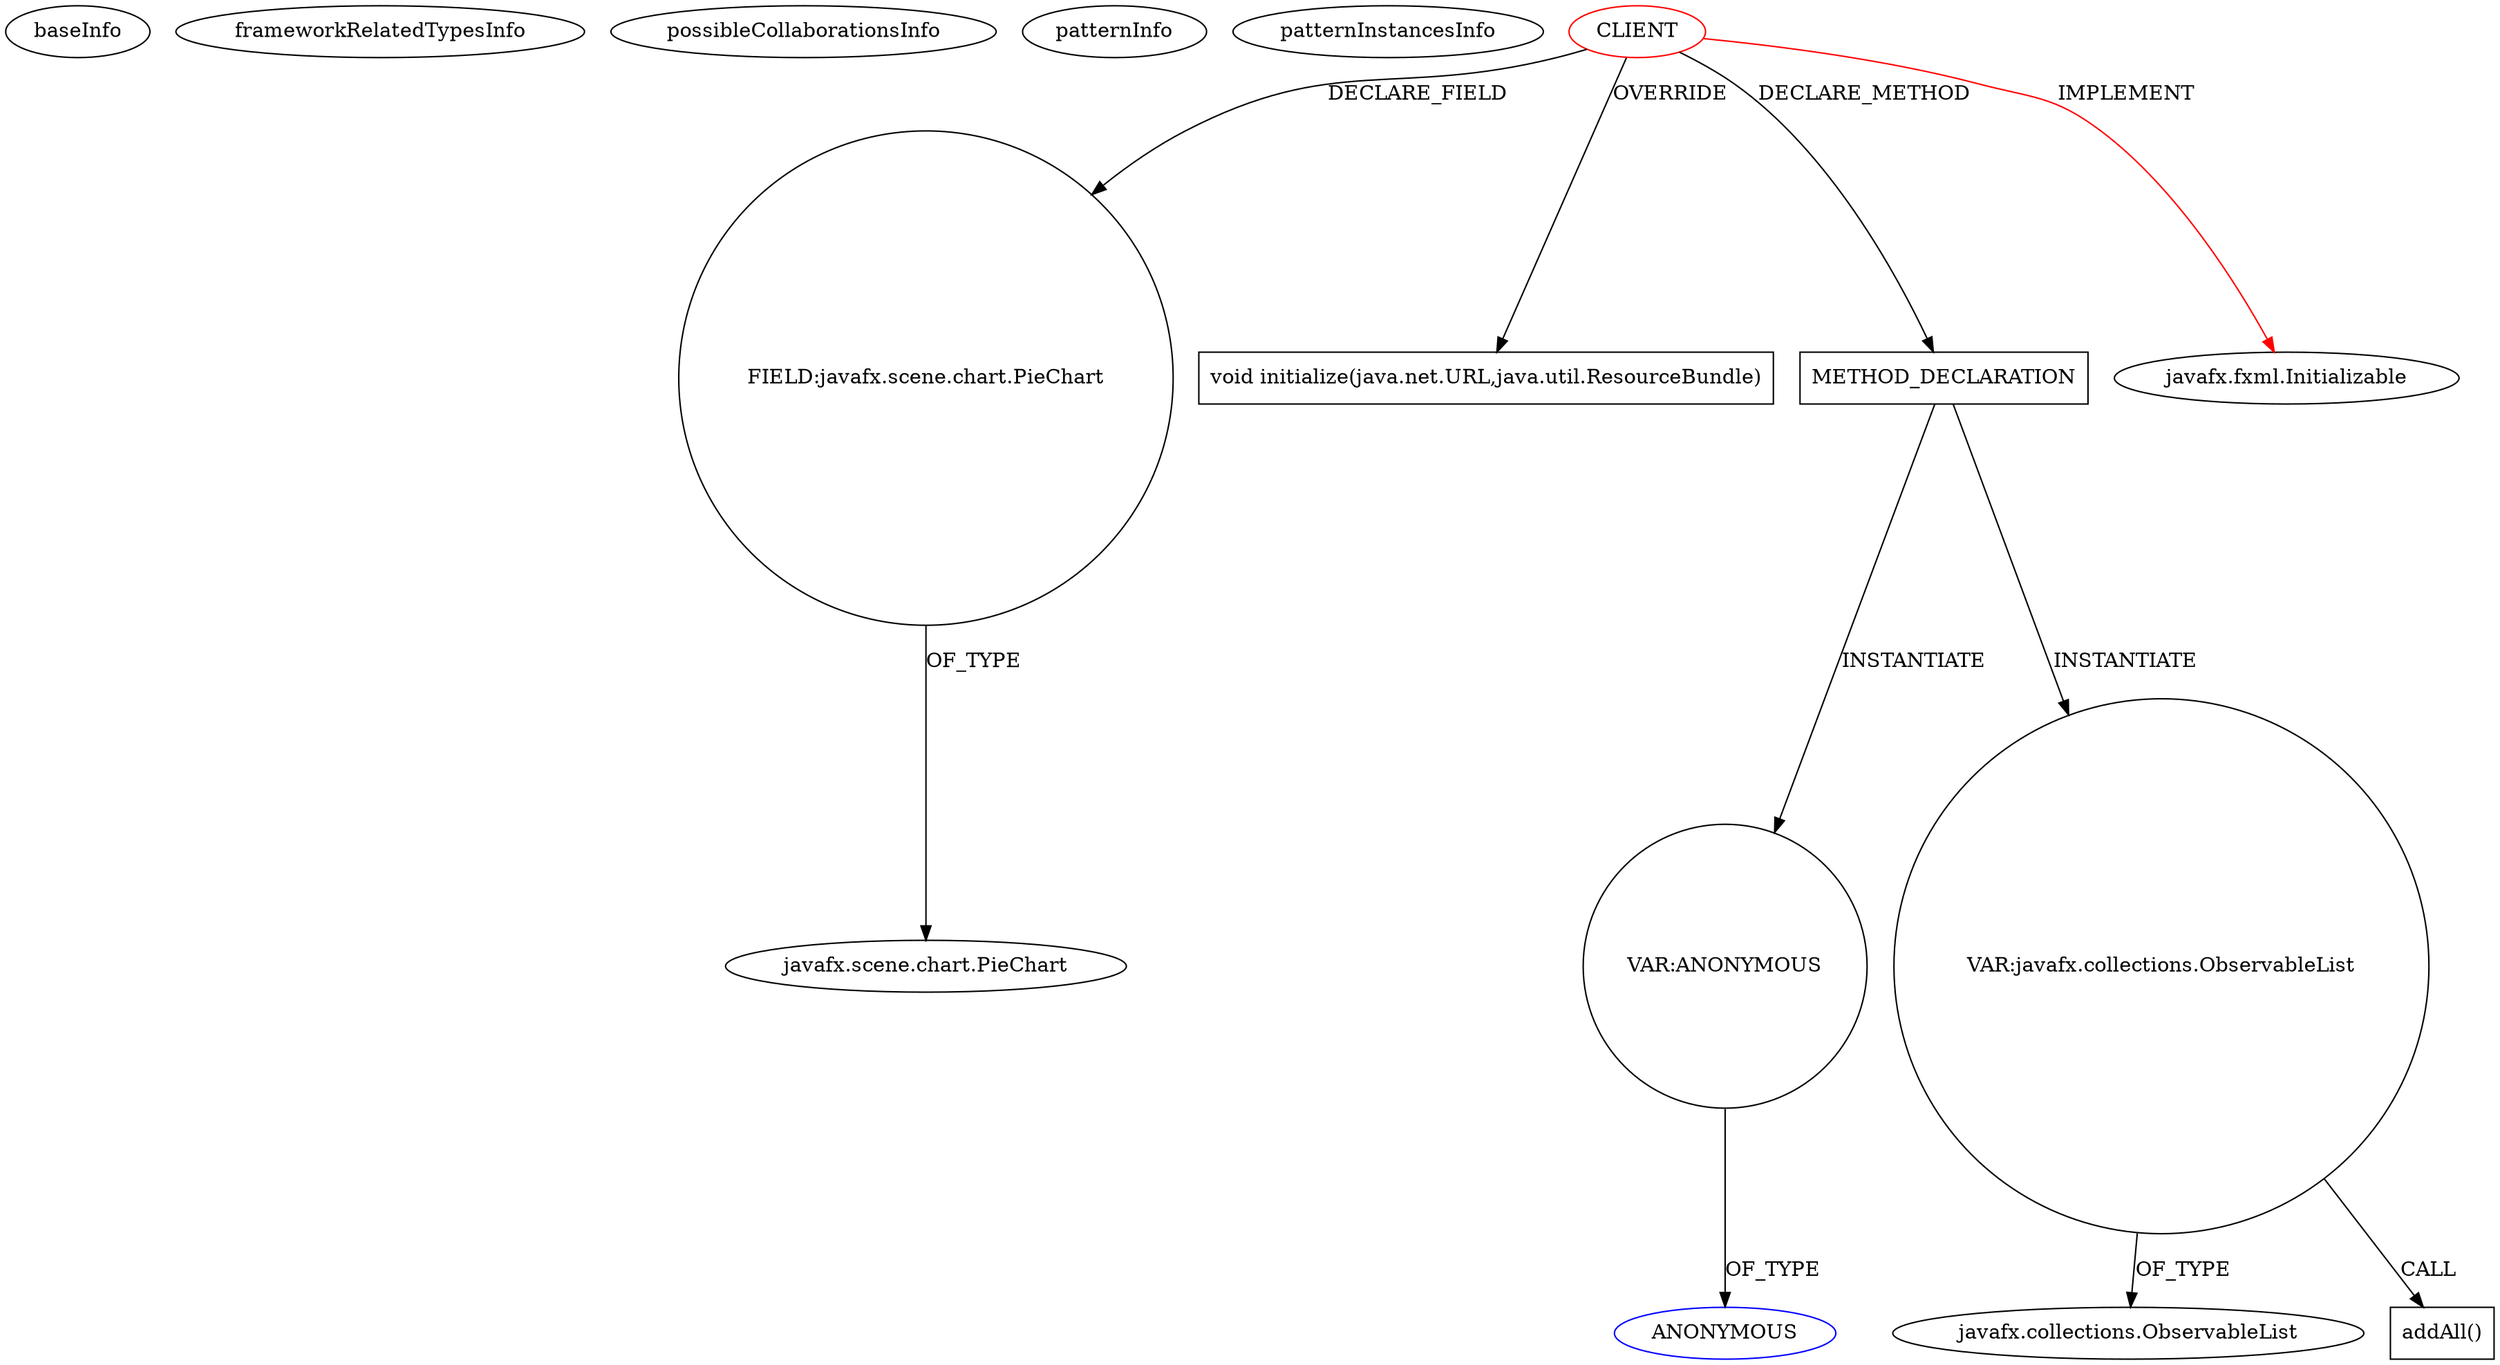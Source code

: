digraph {
baseInfo[graphId=4181,category="pattern",isAnonymous=false,possibleRelation=false]
frameworkRelatedTypesInfo[0="javafx.fxml.Initializable"]
possibleCollaborationsInfo[]
patternInfo[frequency=2.0,patternRootClient=0]
patternInstancesInfo[0="Marcio-Sistemas-MC-repositorio~/Marcio-Sistemas-MC-repositorio/repositorio-master/controleorcamentofamiliar/src/controller/TelaRelatorioGraficoController.java~TelaRelatorioGraficoController~878",1="geyrix57-Proyecto_1_Bases~/geyrix57-Proyecto_1_Bases/Proyecto_1_Bases-master/src/Control/TablespaceControl.java~TablespaceControl~2708"]
3[label="javafx.scene.chart.PieChart",vertexType="FRAMEWORK_CLASS_TYPE",isFrameworkType=false]
2[label="FIELD:javafx.scene.chart.PieChart",vertexType="FIELD_DECLARATION",isFrameworkType=false,shape=circle]
0[label="CLIENT",vertexType="ROOT_CLIENT_CLASS_DECLARATION",isFrameworkType=false,color=red]
9[label="void initialize(java.net.URL,java.util.ResourceBundle)",vertexType="OVERRIDING_METHOD_DECLARATION",isFrameworkType=false,shape=box]
75[label="METHOD_DECLARATION",vertexType="CLIENT_METHOD_DECLARATION",isFrameworkType=false,shape=box]
93[label="VAR:ANONYMOUS",vertexType="VARIABLE_EXPRESION",isFrameworkType=false,shape=circle]
94[label="ANONYMOUS",vertexType="REFERENCE_ANONYMOUS_DECLARATION",isFrameworkType=false,color=blue]
1[label="javafx.fxml.Initializable",vertexType="FRAMEWORK_INTERFACE_TYPE",isFrameworkType=false]
79[label="VAR:javafx.collections.ObservableList",vertexType="VARIABLE_EXPRESION",isFrameworkType=false,shape=circle]
81[label="javafx.collections.ObservableList",vertexType="FRAMEWORK_INTERFACE_TYPE",isFrameworkType=false]
80[label="addAll()",vertexType="INSIDE_CALL",isFrameworkType=false,shape=box]
0->2[label="DECLARE_FIELD"]
0->75[label="DECLARE_METHOD"]
79->81[label="OF_TYPE"]
0->1[label="IMPLEMENT",color=red]
75->93[label="INSTANTIATE"]
2->3[label="OF_TYPE"]
75->79[label="INSTANTIATE"]
93->94[label="OF_TYPE"]
0->9[label="OVERRIDE"]
79->80[label="CALL"]
}
